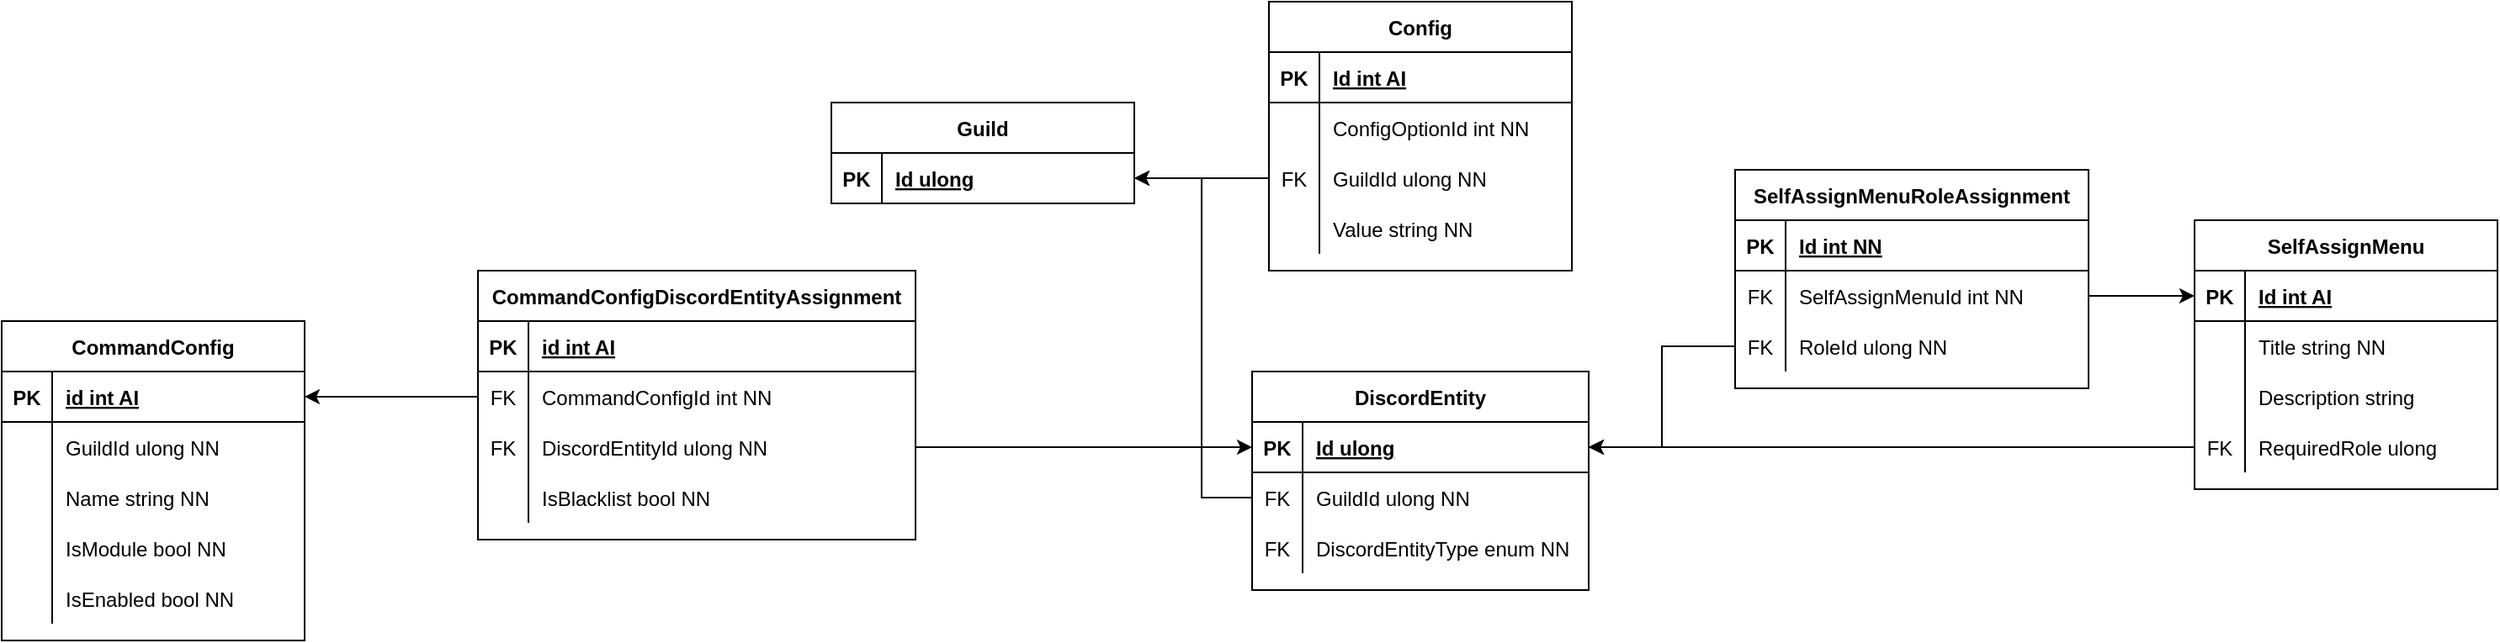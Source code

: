 <mxfile version="15.8.7" type="device"><diagram id="PxPILi505xvLM3nMYWuL" name="Page-1"><mxGraphModel dx="1933" dy="967" grid="1" gridSize="10" guides="1" tooltips="1" connect="1" arrows="1" fold="1" page="1" pageScale="1" pageWidth="827" pageHeight="1169" math="0" shadow="0"><root><mxCell id="0"/><mxCell id="1" parent="0"/><mxCell id="9kSIPz4FLPbEJWa8mITh-1" value="Guild" style="shape=table;startSize=30;container=1;collapsible=1;childLayout=tableLayout;fixedRows=1;rowLines=0;fontStyle=1;align=center;resizeLast=1;" vertex="1" parent="1"><mxGeometry x="80" y="280" width="180" height="60" as="geometry"/></mxCell><mxCell id="9kSIPz4FLPbEJWa8mITh-2" value="" style="shape=partialRectangle;collapsible=0;dropTarget=0;pointerEvents=0;fillColor=none;top=0;left=0;bottom=1;right=0;points=[[0,0.5],[1,0.5]];portConstraint=eastwest;" vertex="1" parent="9kSIPz4FLPbEJWa8mITh-1"><mxGeometry y="30" width="180" height="30" as="geometry"/></mxCell><mxCell id="9kSIPz4FLPbEJWa8mITh-3" value="PK" style="shape=partialRectangle;connectable=0;fillColor=none;top=0;left=0;bottom=0;right=0;fontStyle=1;overflow=hidden;" vertex="1" parent="9kSIPz4FLPbEJWa8mITh-2"><mxGeometry width="30" height="30" as="geometry"><mxRectangle width="30" height="30" as="alternateBounds"/></mxGeometry></mxCell><mxCell id="9kSIPz4FLPbEJWa8mITh-4" value="Id ulong" style="shape=partialRectangle;connectable=0;fillColor=none;top=0;left=0;bottom=0;right=0;align=left;spacingLeft=6;fontStyle=5;overflow=hidden;" vertex="1" parent="9kSIPz4FLPbEJWa8mITh-2"><mxGeometry x="30" width="150" height="30" as="geometry"><mxRectangle width="150" height="30" as="alternateBounds"/></mxGeometry></mxCell><mxCell id="9kSIPz4FLPbEJWa8mITh-14" value="Config" style="shape=table;startSize=30;container=1;collapsible=1;childLayout=tableLayout;fixedRows=1;rowLines=0;fontStyle=1;align=center;resizeLast=1;" vertex="1" parent="1"><mxGeometry x="340" y="220" width="180" height="160" as="geometry"/></mxCell><mxCell id="9kSIPz4FLPbEJWa8mITh-15" value="" style="shape=partialRectangle;collapsible=0;dropTarget=0;pointerEvents=0;fillColor=none;top=0;left=0;bottom=1;right=0;points=[[0,0.5],[1,0.5]];portConstraint=eastwest;" vertex="1" parent="9kSIPz4FLPbEJWa8mITh-14"><mxGeometry y="30" width="180" height="30" as="geometry"/></mxCell><mxCell id="9kSIPz4FLPbEJWa8mITh-16" value="PK" style="shape=partialRectangle;connectable=0;fillColor=none;top=0;left=0;bottom=0;right=0;fontStyle=1;overflow=hidden;" vertex="1" parent="9kSIPz4FLPbEJWa8mITh-15"><mxGeometry width="30" height="30" as="geometry"><mxRectangle width="30" height="30" as="alternateBounds"/></mxGeometry></mxCell><mxCell id="9kSIPz4FLPbEJWa8mITh-17" value="Id int AI" style="shape=partialRectangle;connectable=0;fillColor=none;top=0;left=0;bottom=0;right=0;align=left;spacingLeft=6;fontStyle=5;overflow=hidden;" vertex="1" parent="9kSIPz4FLPbEJWa8mITh-15"><mxGeometry x="30" width="150" height="30" as="geometry"><mxRectangle width="150" height="30" as="alternateBounds"/></mxGeometry></mxCell><mxCell id="9kSIPz4FLPbEJWa8mITh-18" value="" style="shape=partialRectangle;collapsible=0;dropTarget=0;pointerEvents=0;fillColor=none;top=0;left=0;bottom=0;right=0;points=[[0,0.5],[1,0.5]];portConstraint=eastwest;" vertex="1" parent="9kSIPz4FLPbEJWa8mITh-14"><mxGeometry y="60" width="180" height="30" as="geometry"/></mxCell><mxCell id="9kSIPz4FLPbEJWa8mITh-19" value="" style="shape=partialRectangle;connectable=0;fillColor=none;top=0;left=0;bottom=0;right=0;editable=1;overflow=hidden;" vertex="1" parent="9kSIPz4FLPbEJWa8mITh-18"><mxGeometry width="30" height="30" as="geometry"><mxRectangle width="30" height="30" as="alternateBounds"/></mxGeometry></mxCell><mxCell id="9kSIPz4FLPbEJWa8mITh-20" value="ConfigOptionId int NN" style="shape=partialRectangle;connectable=0;fillColor=none;top=0;left=0;bottom=0;right=0;align=left;spacingLeft=6;overflow=hidden;" vertex="1" parent="9kSIPz4FLPbEJWa8mITh-18"><mxGeometry x="30" width="150" height="30" as="geometry"><mxRectangle width="150" height="30" as="alternateBounds"/></mxGeometry></mxCell><mxCell id="9kSIPz4FLPbEJWa8mITh-21" value="" style="shape=partialRectangle;collapsible=0;dropTarget=0;pointerEvents=0;fillColor=none;top=0;left=0;bottom=0;right=0;points=[[0,0.5],[1,0.5]];portConstraint=eastwest;" vertex="1" parent="9kSIPz4FLPbEJWa8mITh-14"><mxGeometry y="90" width="180" height="30" as="geometry"/></mxCell><mxCell id="9kSIPz4FLPbEJWa8mITh-22" value="FK" style="shape=partialRectangle;connectable=0;fillColor=none;top=0;left=0;bottom=0;right=0;editable=1;overflow=hidden;" vertex="1" parent="9kSIPz4FLPbEJWa8mITh-21"><mxGeometry width="30" height="30" as="geometry"><mxRectangle width="30" height="30" as="alternateBounds"/></mxGeometry></mxCell><mxCell id="9kSIPz4FLPbEJWa8mITh-23" value="GuildId ulong NN" style="shape=partialRectangle;connectable=0;fillColor=none;top=0;left=0;bottom=0;right=0;align=left;spacingLeft=6;overflow=hidden;" vertex="1" parent="9kSIPz4FLPbEJWa8mITh-21"><mxGeometry x="30" width="150" height="30" as="geometry"><mxRectangle width="150" height="30" as="alternateBounds"/></mxGeometry></mxCell><mxCell id="9kSIPz4FLPbEJWa8mITh-24" value="" style="shape=partialRectangle;collapsible=0;dropTarget=0;pointerEvents=0;fillColor=none;top=0;left=0;bottom=0;right=0;points=[[0,0.5],[1,0.5]];portConstraint=eastwest;" vertex="1" parent="9kSIPz4FLPbEJWa8mITh-14"><mxGeometry y="120" width="180" height="30" as="geometry"/></mxCell><mxCell id="9kSIPz4FLPbEJWa8mITh-25" value="" style="shape=partialRectangle;connectable=0;fillColor=none;top=0;left=0;bottom=0;right=0;editable=1;overflow=hidden;" vertex="1" parent="9kSIPz4FLPbEJWa8mITh-24"><mxGeometry width="30" height="30" as="geometry"><mxRectangle width="30" height="30" as="alternateBounds"/></mxGeometry></mxCell><mxCell id="9kSIPz4FLPbEJWa8mITh-26" value="Value string NN" style="shape=partialRectangle;connectable=0;fillColor=none;top=0;left=0;bottom=0;right=0;align=left;spacingLeft=6;overflow=hidden;" vertex="1" parent="9kSIPz4FLPbEJWa8mITh-24"><mxGeometry x="30" width="150" height="30" as="geometry"><mxRectangle width="150" height="30" as="alternateBounds"/></mxGeometry></mxCell><mxCell id="9kSIPz4FLPbEJWa8mITh-27" style="edgeStyle=orthogonalEdgeStyle;rounded=0;orthogonalLoop=1;jettySize=auto;html=1;exitX=0;exitY=0.5;exitDx=0;exitDy=0;" edge="1" parent="1" source="9kSIPz4FLPbEJWa8mITh-21" target="9kSIPz4FLPbEJWa8mITh-2"><mxGeometry relative="1" as="geometry"/></mxCell><mxCell id="9kSIPz4FLPbEJWa8mITh-49" value="DiscordEntity" style="shape=table;startSize=30;container=1;collapsible=1;childLayout=tableLayout;fixedRows=1;rowLines=0;fontStyle=1;align=center;resizeLast=1;" vertex="1" parent="1"><mxGeometry x="330" y="440" width="200" height="130" as="geometry"/></mxCell><mxCell id="9kSIPz4FLPbEJWa8mITh-50" value="" style="shape=partialRectangle;collapsible=0;dropTarget=0;pointerEvents=0;fillColor=none;top=0;left=0;bottom=1;right=0;points=[[0,0.5],[1,0.5]];portConstraint=eastwest;" vertex="1" parent="9kSIPz4FLPbEJWa8mITh-49"><mxGeometry y="30" width="200" height="30" as="geometry"/></mxCell><mxCell id="9kSIPz4FLPbEJWa8mITh-51" value="PK" style="shape=partialRectangle;connectable=0;fillColor=none;top=0;left=0;bottom=0;right=0;fontStyle=1;overflow=hidden;" vertex="1" parent="9kSIPz4FLPbEJWa8mITh-50"><mxGeometry width="30" height="30" as="geometry"><mxRectangle width="30" height="30" as="alternateBounds"/></mxGeometry></mxCell><mxCell id="9kSIPz4FLPbEJWa8mITh-52" value="Id ulong" style="shape=partialRectangle;connectable=0;fillColor=none;top=0;left=0;bottom=0;right=0;align=left;spacingLeft=6;fontStyle=5;overflow=hidden;" vertex="1" parent="9kSIPz4FLPbEJWa8mITh-50"><mxGeometry x="30" width="170" height="30" as="geometry"><mxRectangle width="170" height="30" as="alternateBounds"/></mxGeometry></mxCell><mxCell id="9kSIPz4FLPbEJWa8mITh-53" value="" style="shape=partialRectangle;collapsible=0;dropTarget=0;pointerEvents=0;fillColor=none;top=0;left=0;bottom=0;right=0;points=[[0,0.5],[1,0.5]];portConstraint=eastwest;" vertex="1" parent="9kSIPz4FLPbEJWa8mITh-49"><mxGeometry y="60" width="200" height="30" as="geometry"/></mxCell><mxCell id="9kSIPz4FLPbEJWa8mITh-54" value="FK" style="shape=partialRectangle;connectable=0;fillColor=none;top=0;left=0;bottom=0;right=0;editable=1;overflow=hidden;" vertex="1" parent="9kSIPz4FLPbEJWa8mITh-53"><mxGeometry width="30" height="30" as="geometry"><mxRectangle width="30" height="30" as="alternateBounds"/></mxGeometry></mxCell><mxCell id="9kSIPz4FLPbEJWa8mITh-55" value="GuildId ulong NN" style="shape=partialRectangle;connectable=0;fillColor=none;top=0;left=0;bottom=0;right=0;align=left;spacingLeft=6;overflow=hidden;" vertex="1" parent="9kSIPz4FLPbEJWa8mITh-53"><mxGeometry x="30" width="170" height="30" as="geometry"><mxRectangle width="170" height="30" as="alternateBounds"/></mxGeometry></mxCell><mxCell id="9kSIPz4FLPbEJWa8mITh-153" value="" style="shape=partialRectangle;collapsible=0;dropTarget=0;pointerEvents=0;fillColor=none;top=0;left=0;bottom=0;right=0;points=[[0,0.5],[1,0.5]];portConstraint=eastwest;" vertex="1" parent="9kSIPz4FLPbEJWa8mITh-49"><mxGeometry y="90" width="200" height="30" as="geometry"/></mxCell><mxCell id="9kSIPz4FLPbEJWa8mITh-154" value="FK" style="shape=partialRectangle;connectable=0;fillColor=none;top=0;left=0;bottom=0;right=0;editable=1;overflow=hidden;" vertex="1" parent="9kSIPz4FLPbEJWa8mITh-153"><mxGeometry width="30" height="30" as="geometry"><mxRectangle width="30" height="30" as="alternateBounds"/></mxGeometry></mxCell><mxCell id="9kSIPz4FLPbEJWa8mITh-155" value="DiscordEntityType enum NN" style="shape=partialRectangle;connectable=0;fillColor=none;top=0;left=0;bottom=0;right=0;align=left;spacingLeft=6;overflow=hidden;" vertex="1" parent="9kSIPz4FLPbEJWa8mITh-153"><mxGeometry x="30" width="170" height="30" as="geometry"><mxRectangle width="170" height="30" as="alternateBounds"/></mxGeometry></mxCell><mxCell id="9kSIPz4FLPbEJWa8mITh-62" style="edgeStyle=orthogonalEdgeStyle;rounded=0;orthogonalLoop=1;jettySize=auto;html=1;exitX=0;exitY=0.5;exitDx=0;exitDy=0;" edge="1" parent="1" source="9kSIPz4FLPbEJWa8mITh-53" target="9kSIPz4FLPbEJWa8mITh-2"><mxGeometry relative="1" as="geometry"><Array as="points"><mxPoint x="300" y="515"/><mxPoint x="300" y="325"/></Array></mxGeometry></mxCell><mxCell id="9kSIPz4FLPbEJWa8mITh-63" value="SelfAssignMenu" style="shape=table;startSize=30;container=1;collapsible=1;childLayout=tableLayout;fixedRows=1;rowLines=0;fontStyle=1;align=center;resizeLast=1;" vertex="1" parent="1"><mxGeometry x="890" y="350" width="180" height="160" as="geometry"/></mxCell><mxCell id="9kSIPz4FLPbEJWa8mITh-64" value="" style="shape=partialRectangle;collapsible=0;dropTarget=0;pointerEvents=0;fillColor=none;top=0;left=0;bottom=1;right=0;points=[[0,0.5],[1,0.5]];portConstraint=eastwest;" vertex="1" parent="9kSIPz4FLPbEJWa8mITh-63"><mxGeometry y="30" width="180" height="30" as="geometry"/></mxCell><mxCell id="9kSIPz4FLPbEJWa8mITh-65" value="PK" style="shape=partialRectangle;connectable=0;fillColor=none;top=0;left=0;bottom=0;right=0;fontStyle=1;overflow=hidden;" vertex="1" parent="9kSIPz4FLPbEJWa8mITh-64"><mxGeometry width="30" height="30" as="geometry"><mxRectangle width="30" height="30" as="alternateBounds"/></mxGeometry></mxCell><mxCell id="9kSIPz4FLPbEJWa8mITh-66" value="Id int AI" style="shape=partialRectangle;connectable=0;fillColor=none;top=0;left=0;bottom=0;right=0;align=left;spacingLeft=6;fontStyle=5;overflow=hidden;" vertex="1" parent="9kSIPz4FLPbEJWa8mITh-64"><mxGeometry x="30" width="150" height="30" as="geometry"><mxRectangle width="150" height="30" as="alternateBounds"/></mxGeometry></mxCell><mxCell id="9kSIPz4FLPbEJWa8mITh-67" value="" style="shape=partialRectangle;collapsible=0;dropTarget=0;pointerEvents=0;fillColor=none;top=0;left=0;bottom=0;right=0;points=[[0,0.5],[1,0.5]];portConstraint=eastwest;" vertex="1" parent="9kSIPz4FLPbEJWa8mITh-63"><mxGeometry y="60" width="180" height="30" as="geometry"/></mxCell><mxCell id="9kSIPz4FLPbEJWa8mITh-68" value="" style="shape=partialRectangle;connectable=0;fillColor=none;top=0;left=0;bottom=0;right=0;editable=1;overflow=hidden;" vertex="1" parent="9kSIPz4FLPbEJWa8mITh-67"><mxGeometry width="30" height="30" as="geometry"><mxRectangle width="30" height="30" as="alternateBounds"/></mxGeometry></mxCell><mxCell id="9kSIPz4FLPbEJWa8mITh-69" value="Title string NN" style="shape=partialRectangle;connectable=0;fillColor=none;top=0;left=0;bottom=0;right=0;align=left;spacingLeft=6;overflow=hidden;" vertex="1" parent="9kSIPz4FLPbEJWa8mITh-67"><mxGeometry x="30" width="150" height="30" as="geometry"><mxRectangle width="150" height="30" as="alternateBounds"/></mxGeometry></mxCell><mxCell id="9kSIPz4FLPbEJWa8mITh-70" value="" style="shape=partialRectangle;collapsible=0;dropTarget=0;pointerEvents=0;fillColor=none;top=0;left=0;bottom=0;right=0;points=[[0,0.5],[1,0.5]];portConstraint=eastwest;" vertex="1" parent="9kSIPz4FLPbEJWa8mITh-63"><mxGeometry y="90" width="180" height="30" as="geometry"/></mxCell><mxCell id="9kSIPz4FLPbEJWa8mITh-71" value="" style="shape=partialRectangle;connectable=0;fillColor=none;top=0;left=0;bottom=0;right=0;editable=1;overflow=hidden;" vertex="1" parent="9kSIPz4FLPbEJWa8mITh-70"><mxGeometry width="30" height="30" as="geometry"><mxRectangle width="30" height="30" as="alternateBounds"/></mxGeometry></mxCell><mxCell id="9kSIPz4FLPbEJWa8mITh-72" value="Description string" style="shape=partialRectangle;connectable=0;fillColor=none;top=0;left=0;bottom=0;right=0;align=left;spacingLeft=6;overflow=hidden;" vertex="1" parent="9kSIPz4FLPbEJWa8mITh-70"><mxGeometry x="30" width="150" height="30" as="geometry"><mxRectangle width="150" height="30" as="alternateBounds"/></mxGeometry></mxCell><mxCell id="9kSIPz4FLPbEJWa8mITh-73" value="" style="shape=partialRectangle;collapsible=0;dropTarget=0;pointerEvents=0;fillColor=none;top=0;left=0;bottom=0;right=0;points=[[0,0.5],[1,0.5]];portConstraint=eastwest;" vertex="1" parent="9kSIPz4FLPbEJWa8mITh-63"><mxGeometry y="120" width="180" height="30" as="geometry"/></mxCell><mxCell id="9kSIPz4FLPbEJWa8mITh-74" value="FK" style="shape=partialRectangle;connectable=0;fillColor=none;top=0;left=0;bottom=0;right=0;editable=1;overflow=hidden;" vertex="1" parent="9kSIPz4FLPbEJWa8mITh-73"><mxGeometry width="30" height="30" as="geometry"><mxRectangle width="30" height="30" as="alternateBounds"/></mxGeometry></mxCell><mxCell id="9kSIPz4FLPbEJWa8mITh-75" value="RequiredRole ulong" style="shape=partialRectangle;connectable=0;fillColor=none;top=0;left=0;bottom=0;right=0;align=left;spacingLeft=6;overflow=hidden;" vertex="1" parent="9kSIPz4FLPbEJWa8mITh-73"><mxGeometry x="30" width="150" height="30" as="geometry"><mxRectangle width="150" height="30" as="alternateBounds"/></mxGeometry></mxCell><mxCell id="9kSIPz4FLPbEJWa8mITh-76" style="edgeStyle=orthogonalEdgeStyle;rounded=0;orthogonalLoop=1;jettySize=auto;html=1;exitX=0;exitY=0.5;exitDx=0;exitDy=0;" edge="1" parent="1" source="9kSIPz4FLPbEJWa8mITh-73" target="9kSIPz4FLPbEJWa8mITh-50"><mxGeometry relative="1" as="geometry"/></mxCell><mxCell id="9kSIPz4FLPbEJWa8mITh-77" value="SelfAssignMenuRoleAssignment" style="shape=table;startSize=30;container=1;collapsible=1;childLayout=tableLayout;fixedRows=1;rowLines=0;fontStyle=1;align=center;resizeLast=1;" vertex="1" parent="1"><mxGeometry x="617" y="320" width="210" height="130" as="geometry"/></mxCell><mxCell id="9kSIPz4FLPbEJWa8mITh-78" value="" style="shape=partialRectangle;collapsible=0;dropTarget=0;pointerEvents=0;fillColor=none;top=0;left=0;bottom=1;right=0;points=[[0,0.5],[1,0.5]];portConstraint=eastwest;" vertex="1" parent="9kSIPz4FLPbEJWa8mITh-77"><mxGeometry y="30" width="210" height="30" as="geometry"/></mxCell><mxCell id="9kSIPz4FLPbEJWa8mITh-79" value="PK" style="shape=partialRectangle;connectable=0;fillColor=none;top=0;left=0;bottom=0;right=0;fontStyle=1;overflow=hidden;" vertex="1" parent="9kSIPz4FLPbEJWa8mITh-78"><mxGeometry width="30" height="30" as="geometry"><mxRectangle width="30" height="30" as="alternateBounds"/></mxGeometry></mxCell><mxCell id="9kSIPz4FLPbEJWa8mITh-80" value="Id int NN" style="shape=partialRectangle;connectable=0;fillColor=none;top=0;left=0;bottom=0;right=0;align=left;spacingLeft=6;fontStyle=5;overflow=hidden;" vertex="1" parent="9kSIPz4FLPbEJWa8mITh-78"><mxGeometry x="30" width="180" height="30" as="geometry"><mxRectangle width="180" height="30" as="alternateBounds"/></mxGeometry></mxCell><mxCell id="9kSIPz4FLPbEJWa8mITh-81" value="" style="shape=partialRectangle;collapsible=0;dropTarget=0;pointerEvents=0;fillColor=none;top=0;left=0;bottom=0;right=0;points=[[0,0.5],[1,0.5]];portConstraint=eastwest;" vertex="1" parent="9kSIPz4FLPbEJWa8mITh-77"><mxGeometry y="60" width="210" height="30" as="geometry"/></mxCell><mxCell id="9kSIPz4FLPbEJWa8mITh-82" value="FK" style="shape=partialRectangle;connectable=0;fillColor=none;top=0;left=0;bottom=0;right=0;editable=1;overflow=hidden;" vertex="1" parent="9kSIPz4FLPbEJWa8mITh-81"><mxGeometry width="30" height="30" as="geometry"><mxRectangle width="30" height="30" as="alternateBounds"/></mxGeometry></mxCell><mxCell id="9kSIPz4FLPbEJWa8mITh-83" value="SelfAssignMenuId int NN" style="shape=partialRectangle;connectable=0;fillColor=none;top=0;left=0;bottom=0;right=0;align=left;spacingLeft=6;overflow=hidden;" vertex="1" parent="9kSIPz4FLPbEJWa8mITh-81"><mxGeometry x="30" width="180" height="30" as="geometry"><mxRectangle width="180" height="30" as="alternateBounds"/></mxGeometry></mxCell><mxCell id="9kSIPz4FLPbEJWa8mITh-84" value="" style="shape=partialRectangle;collapsible=0;dropTarget=0;pointerEvents=0;fillColor=none;top=0;left=0;bottom=0;right=0;points=[[0,0.5],[1,0.5]];portConstraint=eastwest;" vertex="1" parent="9kSIPz4FLPbEJWa8mITh-77"><mxGeometry y="90" width="210" height="30" as="geometry"/></mxCell><mxCell id="9kSIPz4FLPbEJWa8mITh-85" value="FK" style="shape=partialRectangle;connectable=0;fillColor=none;top=0;left=0;bottom=0;right=0;editable=1;overflow=hidden;" vertex="1" parent="9kSIPz4FLPbEJWa8mITh-84"><mxGeometry width="30" height="30" as="geometry"><mxRectangle width="30" height="30" as="alternateBounds"/></mxGeometry></mxCell><mxCell id="9kSIPz4FLPbEJWa8mITh-86" value="RoleId ulong NN" style="shape=partialRectangle;connectable=0;fillColor=none;top=0;left=0;bottom=0;right=0;align=left;spacingLeft=6;overflow=hidden;" vertex="1" parent="9kSIPz4FLPbEJWa8mITh-84"><mxGeometry x="30" width="180" height="30" as="geometry"><mxRectangle width="180" height="30" as="alternateBounds"/></mxGeometry></mxCell><mxCell id="9kSIPz4FLPbEJWa8mITh-90" style="edgeStyle=orthogonalEdgeStyle;rounded=0;orthogonalLoop=1;jettySize=auto;html=1;exitX=1;exitY=0.5;exitDx=0;exitDy=0;" edge="1" parent="1" source="9kSIPz4FLPbEJWa8mITh-81" target="9kSIPz4FLPbEJWa8mITh-64"><mxGeometry relative="1" as="geometry"/></mxCell><mxCell id="9kSIPz4FLPbEJWa8mITh-91" style="edgeStyle=orthogonalEdgeStyle;rounded=0;orthogonalLoop=1;jettySize=auto;html=1;exitX=0;exitY=0.5;exitDx=0;exitDy=0;" edge="1" parent="1" source="9kSIPz4FLPbEJWa8mITh-84" target="9kSIPz4FLPbEJWa8mITh-50"><mxGeometry relative="1" as="geometry"/></mxCell><mxCell id="9kSIPz4FLPbEJWa8mITh-92" value="CommandConfig" style="shape=table;startSize=30;container=1;collapsible=1;childLayout=tableLayout;fixedRows=1;rowLines=0;fontStyle=1;align=center;resizeLast=1;" vertex="1" parent="1"><mxGeometry x="-413" y="410" width="180" height="190" as="geometry"/></mxCell><mxCell id="9kSIPz4FLPbEJWa8mITh-93" value="" style="shape=partialRectangle;collapsible=0;dropTarget=0;pointerEvents=0;fillColor=none;top=0;left=0;bottom=1;right=0;points=[[0,0.5],[1,0.5]];portConstraint=eastwest;" vertex="1" parent="9kSIPz4FLPbEJWa8mITh-92"><mxGeometry y="30" width="180" height="30" as="geometry"/></mxCell><mxCell id="9kSIPz4FLPbEJWa8mITh-94" value="PK" style="shape=partialRectangle;connectable=0;fillColor=none;top=0;left=0;bottom=0;right=0;fontStyle=1;overflow=hidden;" vertex="1" parent="9kSIPz4FLPbEJWa8mITh-93"><mxGeometry width="30" height="30" as="geometry"><mxRectangle width="30" height="30" as="alternateBounds"/></mxGeometry></mxCell><mxCell id="9kSIPz4FLPbEJWa8mITh-95" value="id int AI" style="shape=partialRectangle;connectable=0;fillColor=none;top=0;left=0;bottom=0;right=0;align=left;spacingLeft=6;fontStyle=5;overflow=hidden;" vertex="1" parent="9kSIPz4FLPbEJWa8mITh-93"><mxGeometry x="30" width="150" height="30" as="geometry"><mxRectangle width="150" height="30" as="alternateBounds"/></mxGeometry></mxCell><mxCell id="9kSIPz4FLPbEJWa8mITh-96" value="" style="shape=partialRectangle;collapsible=0;dropTarget=0;pointerEvents=0;fillColor=none;top=0;left=0;bottom=0;right=0;points=[[0,0.5],[1,0.5]];portConstraint=eastwest;" vertex="1" parent="9kSIPz4FLPbEJWa8mITh-92"><mxGeometry y="60" width="180" height="30" as="geometry"/></mxCell><mxCell id="9kSIPz4FLPbEJWa8mITh-97" value="" style="shape=partialRectangle;connectable=0;fillColor=none;top=0;left=0;bottom=0;right=0;editable=1;overflow=hidden;" vertex="1" parent="9kSIPz4FLPbEJWa8mITh-96"><mxGeometry width="30" height="30" as="geometry"><mxRectangle width="30" height="30" as="alternateBounds"/></mxGeometry></mxCell><mxCell id="9kSIPz4FLPbEJWa8mITh-98" value="GuildId ulong NN" style="shape=partialRectangle;connectable=0;fillColor=none;top=0;left=0;bottom=0;right=0;align=left;spacingLeft=6;overflow=hidden;" vertex="1" parent="9kSIPz4FLPbEJWa8mITh-96"><mxGeometry x="30" width="150" height="30" as="geometry"><mxRectangle width="150" height="30" as="alternateBounds"/></mxGeometry></mxCell><mxCell id="9kSIPz4FLPbEJWa8mITh-118" value="" style="shape=partialRectangle;collapsible=0;dropTarget=0;pointerEvents=0;fillColor=none;top=0;left=0;bottom=0;right=0;points=[[0,0.5],[1,0.5]];portConstraint=eastwest;" vertex="1" parent="9kSIPz4FLPbEJWa8mITh-92"><mxGeometry y="90" width="180" height="30" as="geometry"/></mxCell><mxCell id="9kSIPz4FLPbEJWa8mITh-119" value="" style="shape=partialRectangle;connectable=0;fillColor=none;top=0;left=0;bottom=0;right=0;editable=1;overflow=hidden;" vertex="1" parent="9kSIPz4FLPbEJWa8mITh-118"><mxGeometry width="30" height="30" as="geometry"><mxRectangle width="30" height="30" as="alternateBounds"/></mxGeometry></mxCell><mxCell id="9kSIPz4FLPbEJWa8mITh-120" value="Name string NN" style="shape=partialRectangle;connectable=0;fillColor=none;top=0;left=0;bottom=0;right=0;align=left;spacingLeft=6;overflow=hidden;" vertex="1" parent="9kSIPz4FLPbEJWa8mITh-118"><mxGeometry x="30" width="150" height="30" as="geometry"><mxRectangle width="150" height="30" as="alternateBounds"/></mxGeometry></mxCell><mxCell id="9kSIPz4FLPbEJWa8mITh-99" value="" style="shape=partialRectangle;collapsible=0;dropTarget=0;pointerEvents=0;fillColor=none;top=0;left=0;bottom=0;right=0;points=[[0,0.5],[1,0.5]];portConstraint=eastwest;" vertex="1" parent="9kSIPz4FLPbEJWa8mITh-92"><mxGeometry y="120" width="180" height="30" as="geometry"/></mxCell><mxCell id="9kSIPz4FLPbEJWa8mITh-100" value="" style="shape=partialRectangle;connectable=0;fillColor=none;top=0;left=0;bottom=0;right=0;editable=1;overflow=hidden;" vertex="1" parent="9kSIPz4FLPbEJWa8mITh-99"><mxGeometry width="30" height="30" as="geometry"><mxRectangle width="30" height="30" as="alternateBounds"/></mxGeometry></mxCell><mxCell id="9kSIPz4FLPbEJWa8mITh-101" value="IsModule bool NN" style="shape=partialRectangle;connectable=0;fillColor=none;top=0;left=0;bottom=0;right=0;align=left;spacingLeft=6;overflow=hidden;" vertex="1" parent="9kSIPz4FLPbEJWa8mITh-99"><mxGeometry x="30" width="150" height="30" as="geometry"><mxRectangle width="150" height="30" as="alternateBounds"/></mxGeometry></mxCell><mxCell id="9kSIPz4FLPbEJWa8mITh-102" value="" style="shape=partialRectangle;collapsible=0;dropTarget=0;pointerEvents=0;fillColor=none;top=0;left=0;bottom=0;right=0;points=[[0,0.5],[1,0.5]];portConstraint=eastwest;" vertex="1" parent="9kSIPz4FLPbEJWa8mITh-92"><mxGeometry y="150" width="180" height="30" as="geometry"/></mxCell><mxCell id="9kSIPz4FLPbEJWa8mITh-103" value="" style="shape=partialRectangle;connectable=0;fillColor=none;top=0;left=0;bottom=0;right=0;editable=1;overflow=hidden;" vertex="1" parent="9kSIPz4FLPbEJWa8mITh-102"><mxGeometry width="30" height="30" as="geometry"><mxRectangle width="30" height="30" as="alternateBounds"/></mxGeometry></mxCell><mxCell id="9kSIPz4FLPbEJWa8mITh-104" value="IsEnabled bool NN" style="shape=partialRectangle;connectable=0;fillColor=none;top=0;left=0;bottom=0;right=0;align=left;spacingLeft=6;overflow=hidden;" vertex="1" parent="9kSIPz4FLPbEJWa8mITh-102"><mxGeometry x="30" width="150" height="30" as="geometry"><mxRectangle width="150" height="30" as="alternateBounds"/></mxGeometry></mxCell><mxCell id="9kSIPz4FLPbEJWa8mITh-105" value="CommandConfigDiscordEntityAssignment" style="shape=table;startSize=30;container=1;collapsible=1;childLayout=tableLayout;fixedRows=1;rowLines=0;fontStyle=1;align=center;resizeLast=1;" vertex="1" parent="1"><mxGeometry x="-130" y="380" width="260" height="160" as="geometry"/></mxCell><mxCell id="9kSIPz4FLPbEJWa8mITh-106" value="" style="shape=partialRectangle;collapsible=0;dropTarget=0;pointerEvents=0;fillColor=none;top=0;left=0;bottom=1;right=0;points=[[0,0.5],[1,0.5]];portConstraint=eastwest;" vertex="1" parent="9kSIPz4FLPbEJWa8mITh-105"><mxGeometry y="30" width="260" height="30" as="geometry"/></mxCell><mxCell id="9kSIPz4FLPbEJWa8mITh-107" value="PK" style="shape=partialRectangle;connectable=0;fillColor=none;top=0;left=0;bottom=0;right=0;fontStyle=1;overflow=hidden;" vertex="1" parent="9kSIPz4FLPbEJWa8mITh-106"><mxGeometry width="30" height="30" as="geometry"><mxRectangle width="30" height="30" as="alternateBounds"/></mxGeometry></mxCell><mxCell id="9kSIPz4FLPbEJWa8mITh-108" value="id int AI" style="shape=partialRectangle;connectable=0;fillColor=none;top=0;left=0;bottom=0;right=0;align=left;spacingLeft=6;fontStyle=5;overflow=hidden;" vertex="1" parent="9kSIPz4FLPbEJWa8mITh-106"><mxGeometry x="30" width="230" height="30" as="geometry"><mxRectangle width="230" height="30" as="alternateBounds"/></mxGeometry></mxCell><mxCell id="9kSIPz4FLPbEJWa8mITh-109" value="" style="shape=partialRectangle;collapsible=0;dropTarget=0;pointerEvents=0;fillColor=none;top=0;left=0;bottom=0;right=0;points=[[0,0.5],[1,0.5]];portConstraint=eastwest;" vertex="1" parent="9kSIPz4FLPbEJWa8mITh-105"><mxGeometry y="60" width="260" height="30" as="geometry"/></mxCell><mxCell id="9kSIPz4FLPbEJWa8mITh-110" value="FK" style="shape=partialRectangle;connectable=0;fillColor=none;top=0;left=0;bottom=0;right=0;editable=1;overflow=hidden;" vertex="1" parent="9kSIPz4FLPbEJWa8mITh-109"><mxGeometry width="30" height="30" as="geometry"><mxRectangle width="30" height="30" as="alternateBounds"/></mxGeometry></mxCell><mxCell id="9kSIPz4FLPbEJWa8mITh-111" value="CommandConfigId int NN" style="shape=partialRectangle;connectable=0;fillColor=none;top=0;left=0;bottom=0;right=0;align=left;spacingLeft=6;overflow=hidden;" vertex="1" parent="9kSIPz4FLPbEJWa8mITh-109"><mxGeometry x="30" width="230" height="30" as="geometry"><mxRectangle width="230" height="30" as="alternateBounds"/></mxGeometry></mxCell><mxCell id="9kSIPz4FLPbEJWa8mITh-121" value="" style="shape=partialRectangle;collapsible=0;dropTarget=0;pointerEvents=0;fillColor=none;top=0;left=0;bottom=0;right=0;points=[[0,0.5],[1,0.5]];portConstraint=eastwest;" vertex="1" parent="9kSIPz4FLPbEJWa8mITh-105"><mxGeometry y="90" width="260" height="30" as="geometry"/></mxCell><mxCell id="9kSIPz4FLPbEJWa8mITh-122" value="FK" style="shape=partialRectangle;connectable=0;fillColor=none;top=0;left=0;bottom=0;right=0;editable=1;overflow=hidden;" vertex="1" parent="9kSIPz4FLPbEJWa8mITh-121"><mxGeometry width="30" height="30" as="geometry"><mxRectangle width="30" height="30" as="alternateBounds"/></mxGeometry></mxCell><mxCell id="9kSIPz4FLPbEJWa8mITh-123" value="DiscordEntityId ulong NN" style="shape=partialRectangle;connectable=0;fillColor=none;top=0;left=0;bottom=0;right=0;align=left;spacingLeft=6;overflow=hidden;" vertex="1" parent="9kSIPz4FLPbEJWa8mITh-121"><mxGeometry x="30" width="230" height="30" as="geometry"><mxRectangle width="230" height="30" as="alternateBounds"/></mxGeometry></mxCell><mxCell id="9kSIPz4FLPbEJWa8mITh-112" value="" style="shape=partialRectangle;collapsible=0;dropTarget=0;pointerEvents=0;fillColor=none;top=0;left=0;bottom=0;right=0;points=[[0,0.5],[1,0.5]];portConstraint=eastwest;" vertex="1" parent="9kSIPz4FLPbEJWa8mITh-105"><mxGeometry y="120" width="260" height="30" as="geometry"/></mxCell><mxCell id="9kSIPz4FLPbEJWa8mITh-113" value="" style="shape=partialRectangle;connectable=0;fillColor=none;top=0;left=0;bottom=0;right=0;editable=1;overflow=hidden;" vertex="1" parent="9kSIPz4FLPbEJWa8mITh-112"><mxGeometry width="30" height="30" as="geometry"><mxRectangle width="30" height="30" as="alternateBounds"/></mxGeometry></mxCell><mxCell id="9kSIPz4FLPbEJWa8mITh-114" value="IsBlacklist bool NN" style="shape=partialRectangle;connectable=0;fillColor=none;top=0;left=0;bottom=0;right=0;align=left;spacingLeft=6;overflow=hidden;" vertex="1" parent="9kSIPz4FLPbEJWa8mITh-112"><mxGeometry x="30" width="230" height="30" as="geometry"><mxRectangle width="230" height="30" as="alternateBounds"/></mxGeometry></mxCell><mxCell id="9kSIPz4FLPbEJWa8mITh-124" style="edgeStyle=orthogonalEdgeStyle;rounded=0;orthogonalLoop=1;jettySize=auto;html=1;exitX=1;exitY=0.5;exitDx=0;exitDy=0;" edge="1" parent="1" source="9kSIPz4FLPbEJWa8mITh-121" target="9kSIPz4FLPbEJWa8mITh-50"><mxGeometry relative="1" as="geometry"/></mxCell><mxCell id="9kSIPz4FLPbEJWa8mITh-125" style="edgeStyle=orthogonalEdgeStyle;rounded=0;orthogonalLoop=1;jettySize=auto;html=1;exitX=0;exitY=0.5;exitDx=0;exitDy=0;" edge="1" parent="1" source="9kSIPz4FLPbEJWa8mITh-109" target="9kSIPz4FLPbEJWa8mITh-93"><mxGeometry relative="1" as="geometry"/></mxCell></root></mxGraphModel></diagram></mxfile>